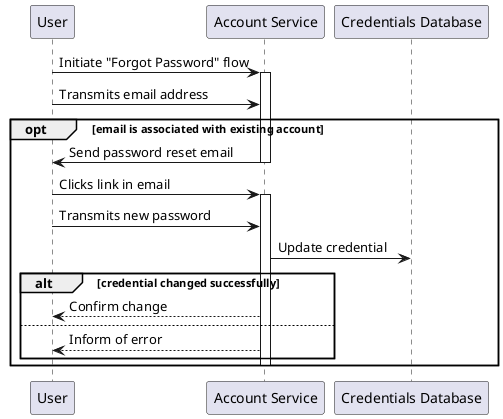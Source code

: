@startuml

participant "User" as user
participant "Account Service" as accserv
participant "Credentials Database" as creddb

user -> accserv: Initiate "Forgot Password" flow
activate accserv
user -> accserv: Transmits email address

opt email is associated with existing account

accserv -> user: Send password reset email

deactivate accserv

user -> accserv: Clicks link in email

activate accserv
user -> accserv: Transmits new password

accserv -> creddb: Update credential

alt credential changed successfully

accserv --> user: Confirm change

else

accserv --> user: Inform of error

end

deactivate accserv

end

@enduml
